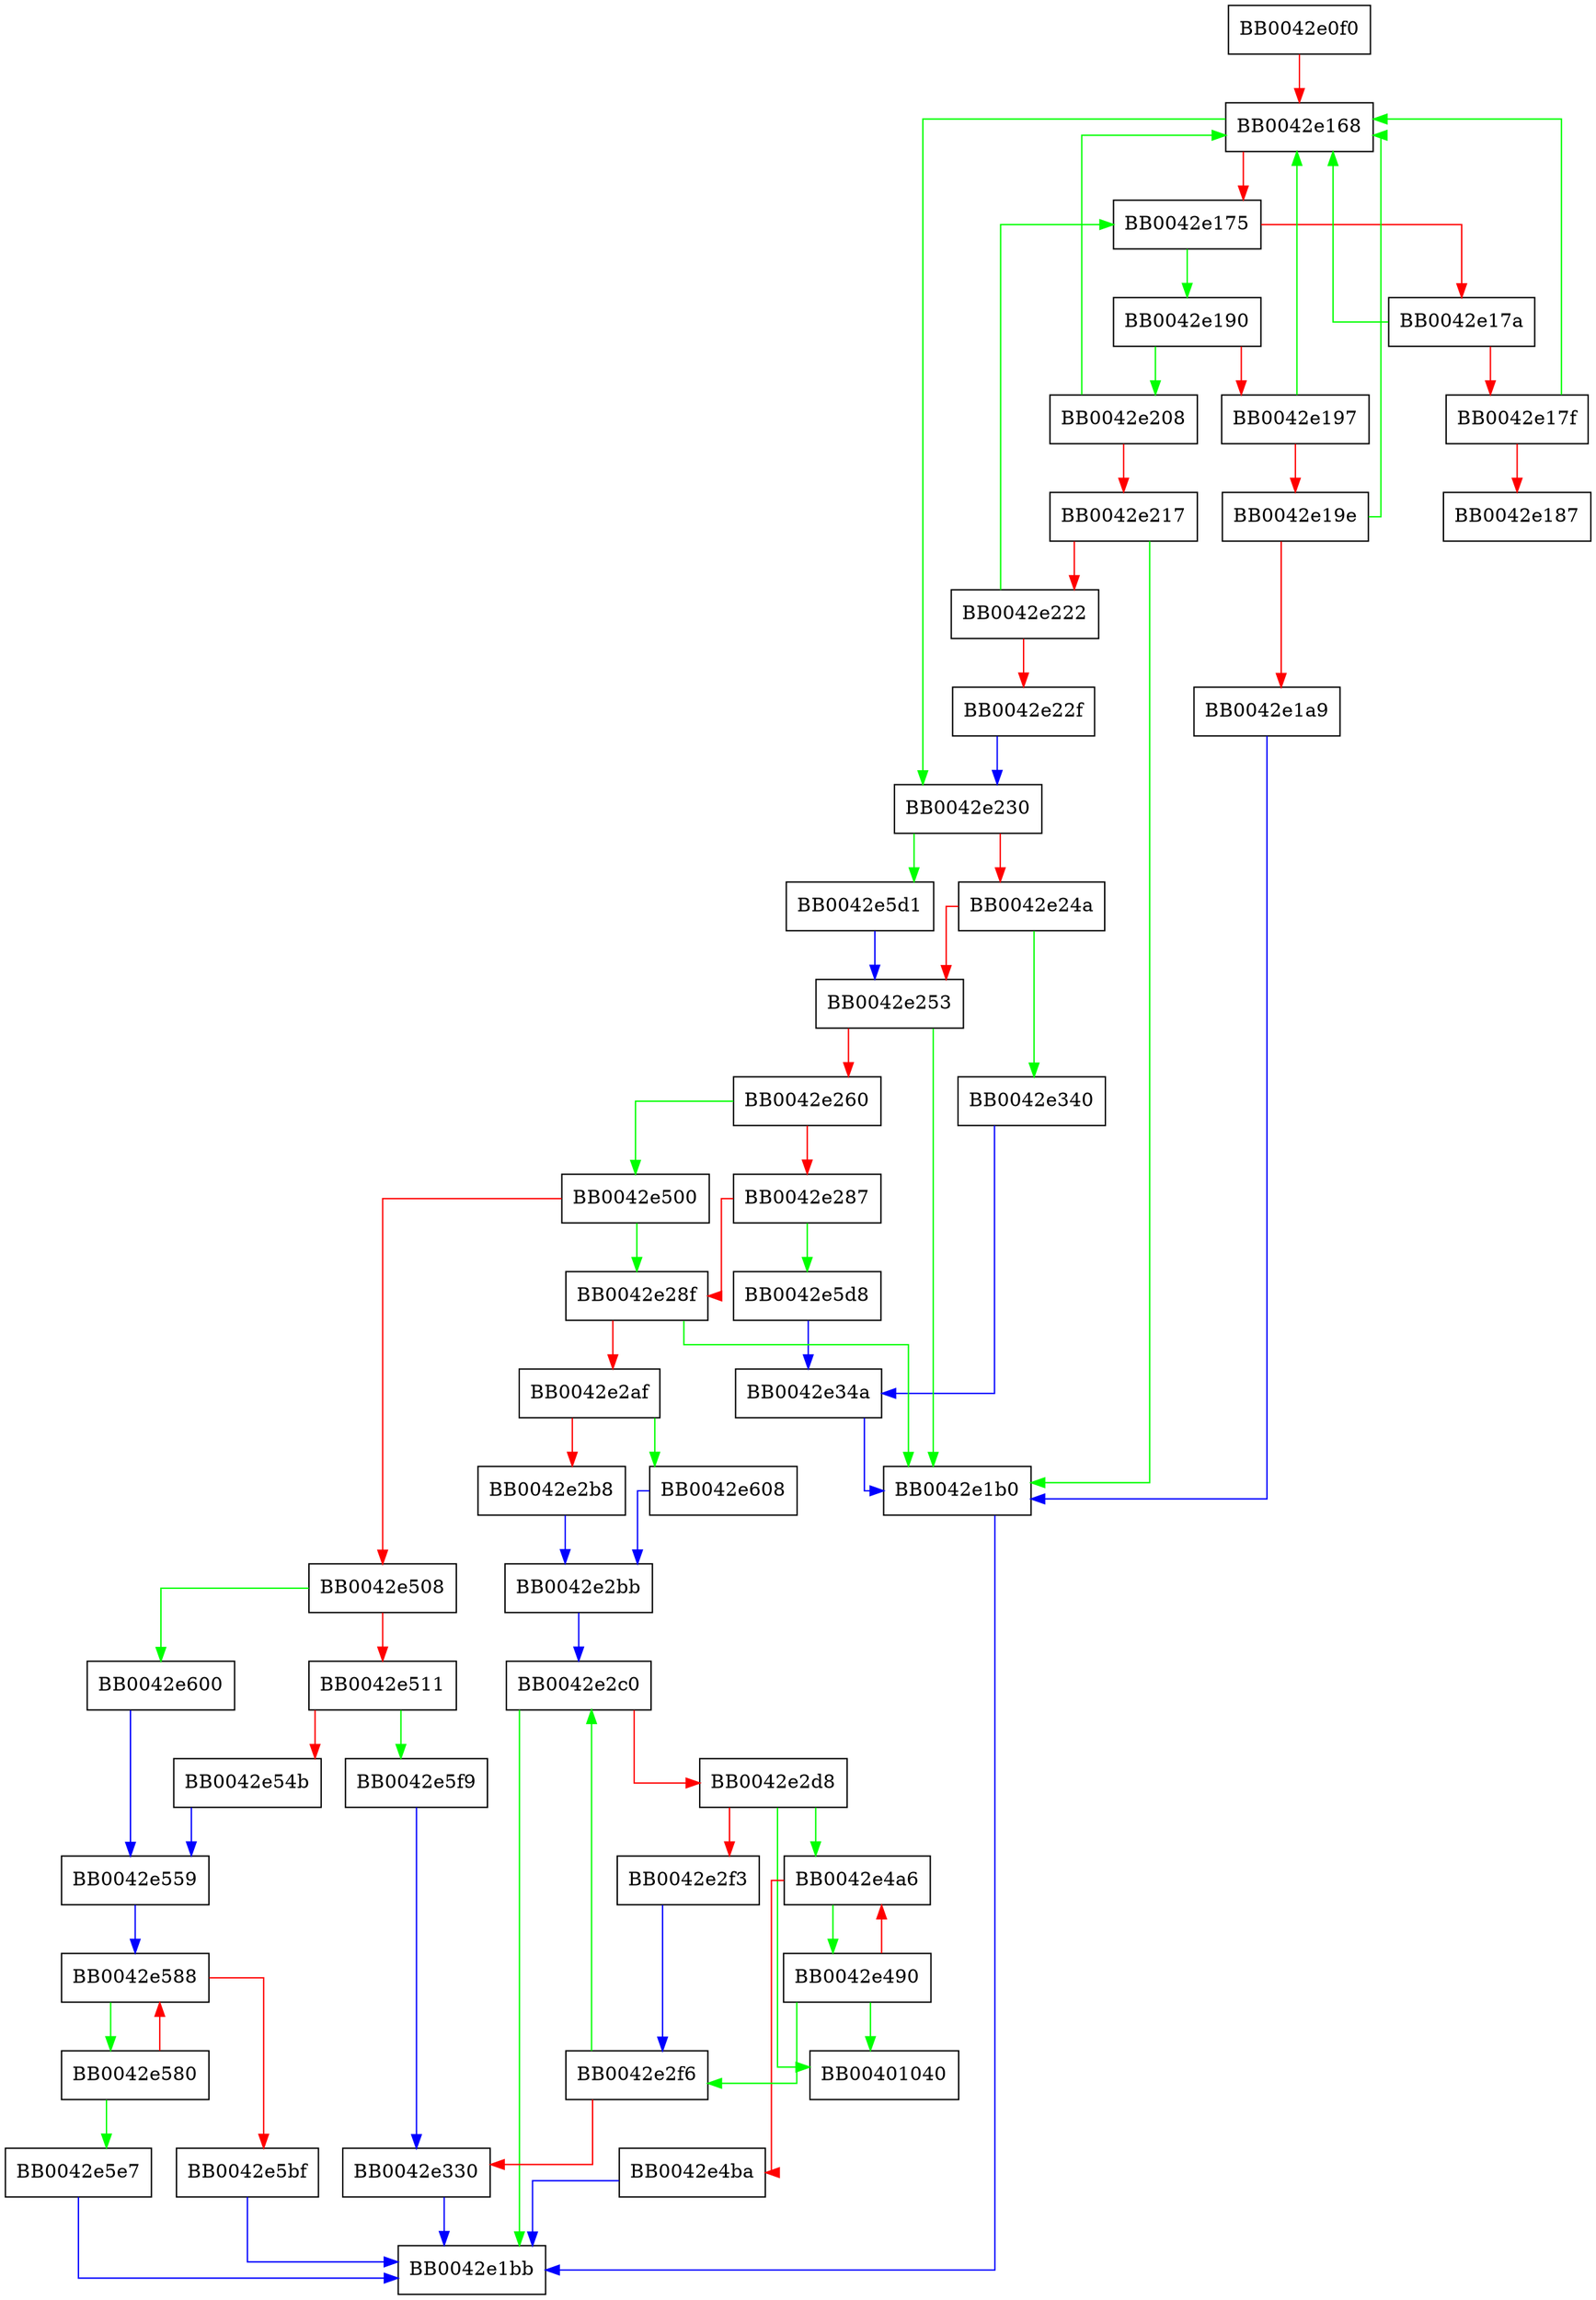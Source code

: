 digraph passwd_main {
  node [shape="box"];
  graph [splines=ortho];
  BB0042e0f0 -> BB0042e168 [color="red"];
  BB0042e168 -> BB0042e230 [color="green"];
  BB0042e168 -> BB0042e175 [color="red"];
  BB0042e175 -> BB0042e190 [color="green"];
  BB0042e175 -> BB0042e17a [color="red"];
  BB0042e17a -> BB0042e168 [color="green"];
  BB0042e17a -> BB0042e17f [color="red"];
  BB0042e17f -> BB0042e168 [color="green"];
  BB0042e17f -> BB0042e187 [color="red"];
  BB0042e190 -> BB0042e208 [color="green"];
  BB0042e190 -> BB0042e197 [color="red"];
  BB0042e197 -> BB0042e168 [color="green"];
  BB0042e197 -> BB0042e19e [color="red"];
  BB0042e19e -> BB0042e168 [color="green"];
  BB0042e19e -> BB0042e1a9 [color="red"];
  BB0042e1a9 -> BB0042e1b0 [color="blue"];
  BB0042e1b0 -> BB0042e1bb [color="blue"];
  BB0042e208 -> BB0042e168 [color="green"];
  BB0042e208 -> BB0042e217 [color="red"];
  BB0042e217 -> BB0042e1b0 [color="green"];
  BB0042e217 -> BB0042e222 [color="red"];
  BB0042e222 -> BB0042e175 [color="green"];
  BB0042e222 -> BB0042e22f [color="red"];
  BB0042e22f -> BB0042e230 [color="blue"];
  BB0042e230 -> BB0042e5d1 [color="green"];
  BB0042e230 -> BB0042e24a [color="red"];
  BB0042e24a -> BB0042e340 [color="green"];
  BB0042e24a -> BB0042e253 [color="red"];
  BB0042e253 -> BB0042e1b0 [color="green"];
  BB0042e253 -> BB0042e260 [color="red"];
  BB0042e260 -> BB0042e500 [color="green"];
  BB0042e260 -> BB0042e287 [color="red"];
  BB0042e287 -> BB0042e5d8 [color="green"];
  BB0042e287 -> BB0042e28f [color="red"];
  BB0042e28f -> BB0042e1b0 [color="green"];
  BB0042e28f -> BB0042e2af [color="red"];
  BB0042e2af -> BB0042e608 [color="green"];
  BB0042e2af -> BB0042e2b8 [color="red"];
  BB0042e2b8 -> BB0042e2bb [color="blue"];
  BB0042e2bb -> BB0042e2c0 [color="blue"];
  BB0042e2c0 -> BB0042e1bb [color="green"];
  BB0042e2c0 -> BB0042e2d8 [color="red"];
  BB0042e2d8 -> BB00401040 [color="green"];
  BB0042e2d8 -> BB0042e4a6 [color="green"];
  BB0042e2d8 -> BB0042e2f3 [color="red"];
  BB0042e2f3 -> BB0042e2f6 [color="blue"];
  BB0042e2f6 -> BB0042e2c0 [color="green"];
  BB0042e2f6 -> BB0042e330 [color="red"];
  BB0042e330 -> BB0042e1bb [color="blue"];
  BB0042e340 -> BB0042e34a [color="blue"];
  BB0042e34a -> BB0042e1b0 [color="blue"];
  BB0042e490 -> BB00401040 [color="green"];
  BB0042e490 -> BB0042e2f6 [color="green"];
  BB0042e490 -> BB0042e4a6 [color="red"];
  BB0042e4a6 -> BB0042e490 [color="green"];
  BB0042e4a6 -> BB0042e4ba [color="red"];
  BB0042e4ba -> BB0042e1bb [color="blue"];
  BB0042e500 -> BB0042e28f [color="green"];
  BB0042e500 -> BB0042e508 [color="red"];
  BB0042e508 -> BB0042e600 [color="green"];
  BB0042e508 -> BB0042e511 [color="red"];
  BB0042e511 -> BB0042e5f9 [color="green"];
  BB0042e511 -> BB0042e54b [color="red"];
  BB0042e54b -> BB0042e559 [color="blue"];
  BB0042e559 -> BB0042e588 [color="blue"];
  BB0042e580 -> BB0042e5e7 [color="green"];
  BB0042e580 -> BB0042e588 [color="red"];
  BB0042e588 -> BB0042e580 [color="green"];
  BB0042e588 -> BB0042e5bf [color="red"];
  BB0042e5bf -> BB0042e1bb [color="blue"];
  BB0042e5d1 -> BB0042e253 [color="blue"];
  BB0042e5d8 -> BB0042e34a [color="blue"];
  BB0042e5e7 -> BB0042e1bb [color="blue"];
  BB0042e5f9 -> BB0042e330 [color="blue"];
  BB0042e600 -> BB0042e559 [color="blue"];
  BB0042e608 -> BB0042e2bb [color="blue"];
}